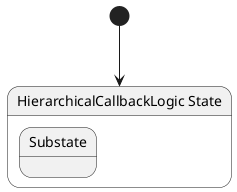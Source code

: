 @startuml HierarchicalCallbackLogic
state "HierarchicalCallbackLogic State" as Chickensoft_LogicBlocks_Tests_Fixtures_HierarchicalCallbackLogic_State {
  state "Substate" as Chickensoft_LogicBlocks_Tests_Fixtures_HierarchicalCallbackLogic_State_Substate
}
[*] --> Chickensoft_LogicBlocks_Tests_Fixtures_HierarchicalCallbackLogic_State
@enduml